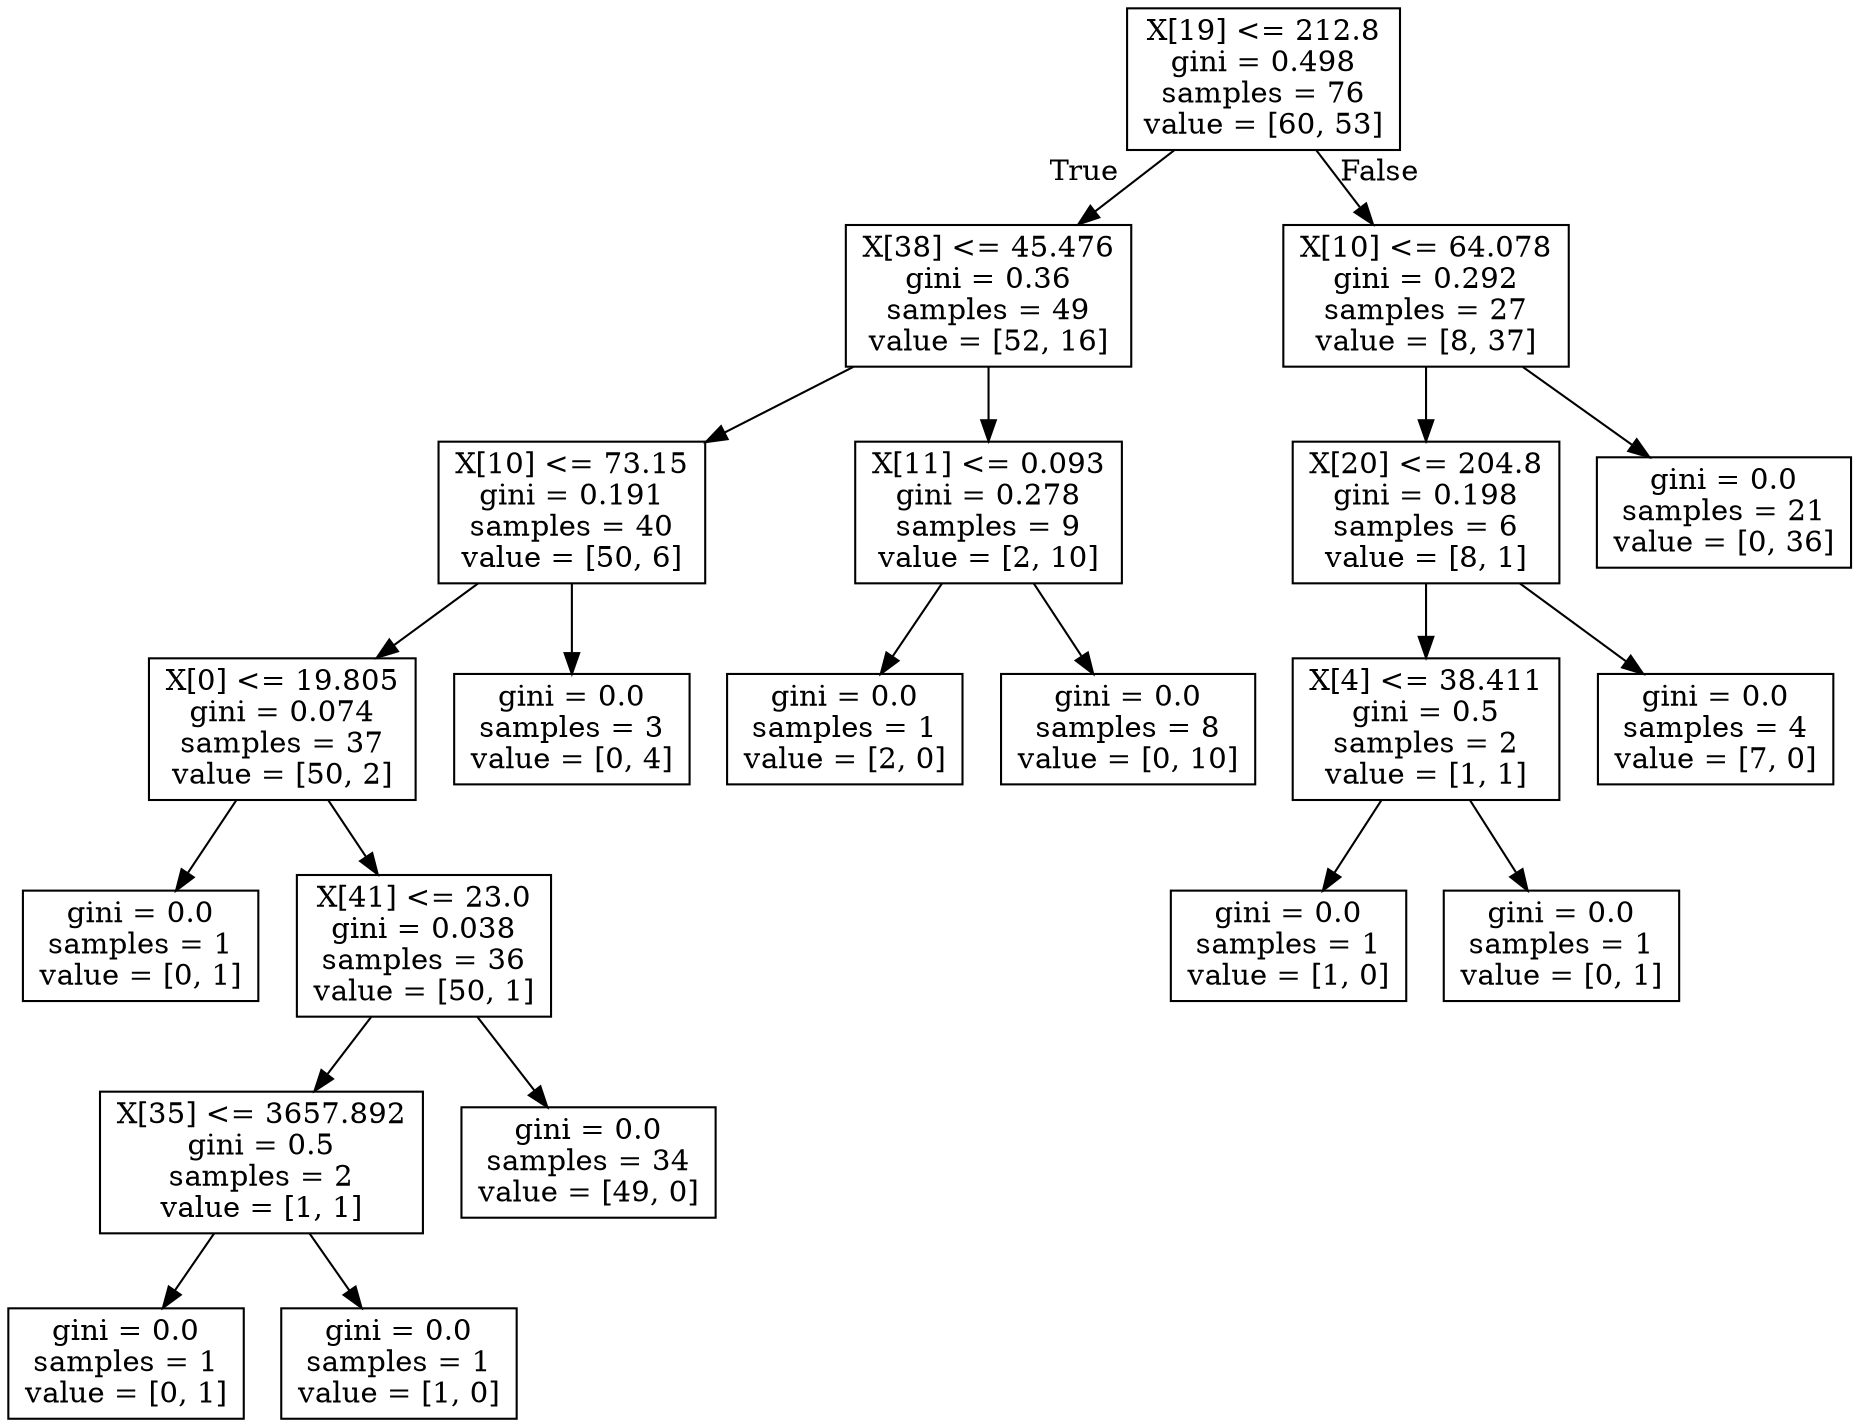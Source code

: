 digraph Tree {
node [shape=box] ;
0 [label="X[19] <= 212.8\ngini = 0.498\nsamples = 76\nvalue = [60, 53]"] ;
1 [label="X[38] <= 45.476\ngini = 0.36\nsamples = 49\nvalue = [52, 16]"] ;
0 -> 1 [labeldistance=2.5, labelangle=45, headlabel="True"] ;
2 [label="X[10] <= 73.15\ngini = 0.191\nsamples = 40\nvalue = [50, 6]"] ;
1 -> 2 ;
3 [label="X[0] <= 19.805\ngini = 0.074\nsamples = 37\nvalue = [50, 2]"] ;
2 -> 3 ;
4 [label="gini = 0.0\nsamples = 1\nvalue = [0, 1]"] ;
3 -> 4 ;
5 [label="X[41] <= 23.0\ngini = 0.038\nsamples = 36\nvalue = [50, 1]"] ;
3 -> 5 ;
6 [label="X[35] <= 3657.892\ngini = 0.5\nsamples = 2\nvalue = [1, 1]"] ;
5 -> 6 ;
7 [label="gini = 0.0\nsamples = 1\nvalue = [0, 1]"] ;
6 -> 7 ;
8 [label="gini = 0.0\nsamples = 1\nvalue = [1, 0]"] ;
6 -> 8 ;
9 [label="gini = 0.0\nsamples = 34\nvalue = [49, 0]"] ;
5 -> 9 ;
10 [label="gini = 0.0\nsamples = 3\nvalue = [0, 4]"] ;
2 -> 10 ;
11 [label="X[11] <= 0.093\ngini = 0.278\nsamples = 9\nvalue = [2, 10]"] ;
1 -> 11 ;
12 [label="gini = 0.0\nsamples = 1\nvalue = [2, 0]"] ;
11 -> 12 ;
13 [label="gini = 0.0\nsamples = 8\nvalue = [0, 10]"] ;
11 -> 13 ;
14 [label="X[10] <= 64.078\ngini = 0.292\nsamples = 27\nvalue = [8, 37]"] ;
0 -> 14 [labeldistance=2.5, labelangle=-45, headlabel="False"] ;
15 [label="X[20] <= 204.8\ngini = 0.198\nsamples = 6\nvalue = [8, 1]"] ;
14 -> 15 ;
16 [label="X[4] <= 38.411\ngini = 0.5\nsamples = 2\nvalue = [1, 1]"] ;
15 -> 16 ;
17 [label="gini = 0.0\nsamples = 1\nvalue = [1, 0]"] ;
16 -> 17 ;
18 [label="gini = 0.0\nsamples = 1\nvalue = [0, 1]"] ;
16 -> 18 ;
19 [label="gini = 0.0\nsamples = 4\nvalue = [7, 0]"] ;
15 -> 19 ;
20 [label="gini = 0.0\nsamples = 21\nvalue = [0, 36]"] ;
14 -> 20 ;
}